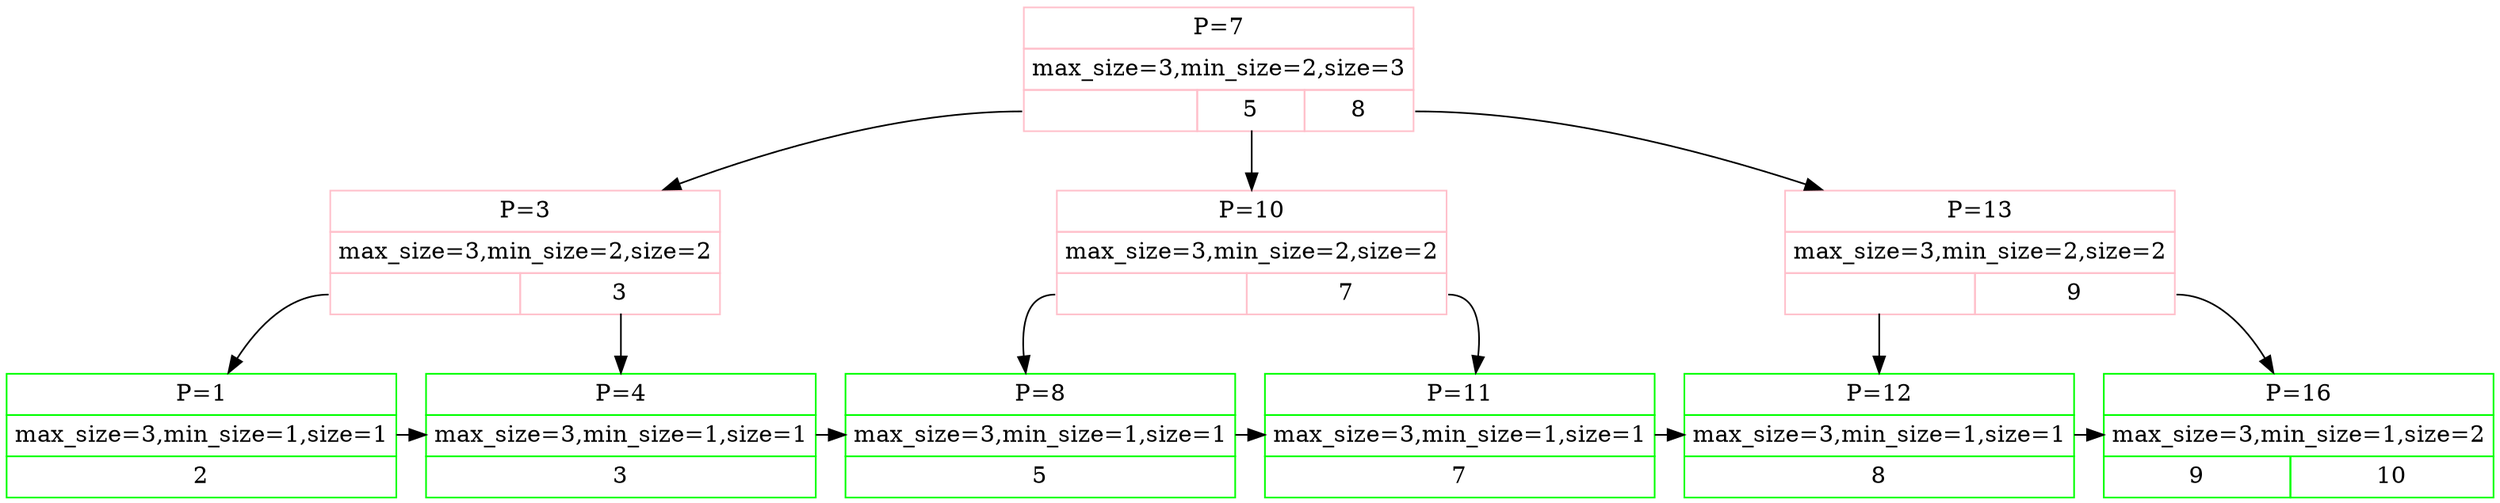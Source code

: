 digraph G {
INT_7[shape=plain color=pink label=<<TABLE BORDER="0" CELLBORDER="1" CELLSPACING="0" CELLPADDING="4">
<TR><TD COLSPAN="3">P=7</TD></TR>
<TR><TD COLSPAN="3">max_size=3,min_size=2,size=3</TD></TR>
<TR><TD PORT="p3"> </TD>
<TD PORT="p10">5</TD>
<TD PORT="p13">8</TD>
</TR></TABLE>>];
INT_3[shape=plain color=pink label=<<TABLE BORDER="0" CELLBORDER="1" CELLSPACING="0" CELLPADDING="4">
<TR><TD COLSPAN="2">P=3</TD></TR>
<TR><TD COLSPAN="2">max_size=3,min_size=2,size=2</TD></TR>
<TR><TD PORT="p1"> </TD>
<TD PORT="p4">3</TD>
</TR></TABLE>>];
INT_7:p3 -> INT_3;
LEAF_1[shape=plain color=green label=<<TABLE BORDER="0" CELLBORDER="1" CELLSPACING="0" CELLPADDING="4">
<TR><TD COLSPAN="1">P=1</TD></TR>
<TR><TD COLSPAN="1">max_size=3,min_size=1,size=1</TD></TR>
<TR><TD>2</TD>
</TR></TABLE>>];
LEAF_1 -> LEAF_4;
{rank=same LEAF_1 LEAF_4};
INT_3:p1 -> LEAF_1;
LEAF_4[shape=plain color=green label=<<TABLE BORDER="0" CELLBORDER="1" CELLSPACING="0" CELLPADDING="4">
<TR><TD COLSPAN="1">P=4</TD></TR>
<TR><TD COLSPAN="1">max_size=3,min_size=1,size=1</TD></TR>
<TR><TD>3</TD>
</TR></TABLE>>];
LEAF_4 -> LEAF_8;
{rank=same LEAF_4 LEAF_8};
INT_3:p4 -> LEAF_4;
INT_10[shape=plain color=pink label=<<TABLE BORDER="0" CELLBORDER="1" CELLSPACING="0" CELLPADDING="4">
<TR><TD COLSPAN="2">P=10</TD></TR>
<TR><TD COLSPAN="2">max_size=3,min_size=2,size=2</TD></TR>
<TR><TD PORT="p8"> </TD>
<TD PORT="p11">7</TD>
</TR></TABLE>>];
INT_7:p10 -> INT_10;
LEAF_8[shape=plain color=green label=<<TABLE BORDER="0" CELLBORDER="1" CELLSPACING="0" CELLPADDING="4">
<TR><TD COLSPAN="1">P=8</TD></TR>
<TR><TD COLSPAN="1">max_size=3,min_size=1,size=1</TD></TR>
<TR><TD>5</TD>
</TR></TABLE>>];
LEAF_8 -> LEAF_11;
{rank=same LEAF_8 LEAF_11};
INT_10:p8 -> LEAF_8;
LEAF_11[shape=plain color=green label=<<TABLE BORDER="0" CELLBORDER="1" CELLSPACING="0" CELLPADDING="4">
<TR><TD COLSPAN="1">P=11</TD></TR>
<TR><TD COLSPAN="1">max_size=3,min_size=1,size=1</TD></TR>
<TR><TD>7</TD>
</TR></TABLE>>];
LEAF_11 -> LEAF_12;
{rank=same LEAF_11 LEAF_12};
INT_10:p11 -> LEAF_11;
{rank=same INT_3 INT_10};
INT_13[shape=plain color=pink label=<<TABLE BORDER="0" CELLBORDER="1" CELLSPACING="0" CELLPADDING="4">
<TR><TD COLSPAN="2">P=13</TD></TR>
<TR><TD COLSPAN="2">max_size=3,min_size=2,size=2</TD></TR>
<TR><TD PORT="p12"> </TD>
<TD PORT="p16">9</TD>
</TR></TABLE>>];
INT_7:p13 -> INT_13;
LEAF_12[shape=plain color=green label=<<TABLE BORDER="0" CELLBORDER="1" CELLSPACING="0" CELLPADDING="4">
<TR><TD COLSPAN="1">P=12</TD></TR>
<TR><TD COLSPAN="1">max_size=3,min_size=1,size=1</TD></TR>
<TR><TD>8</TD>
</TR></TABLE>>];
LEAF_12 -> LEAF_16;
{rank=same LEAF_12 LEAF_16};
INT_13:p12 -> LEAF_12;
LEAF_16[shape=plain color=green label=<<TABLE BORDER="0" CELLBORDER="1" CELLSPACING="0" CELLPADDING="4">
<TR><TD COLSPAN="2">P=16</TD></TR>
<TR><TD COLSPAN="2">max_size=3,min_size=1,size=2</TD></TR>
<TR><TD>9</TD>
<TD>10</TD>
</TR></TABLE>>];
INT_13:p16 -> LEAF_16;
{rank=same INT_10 INT_13};
}
